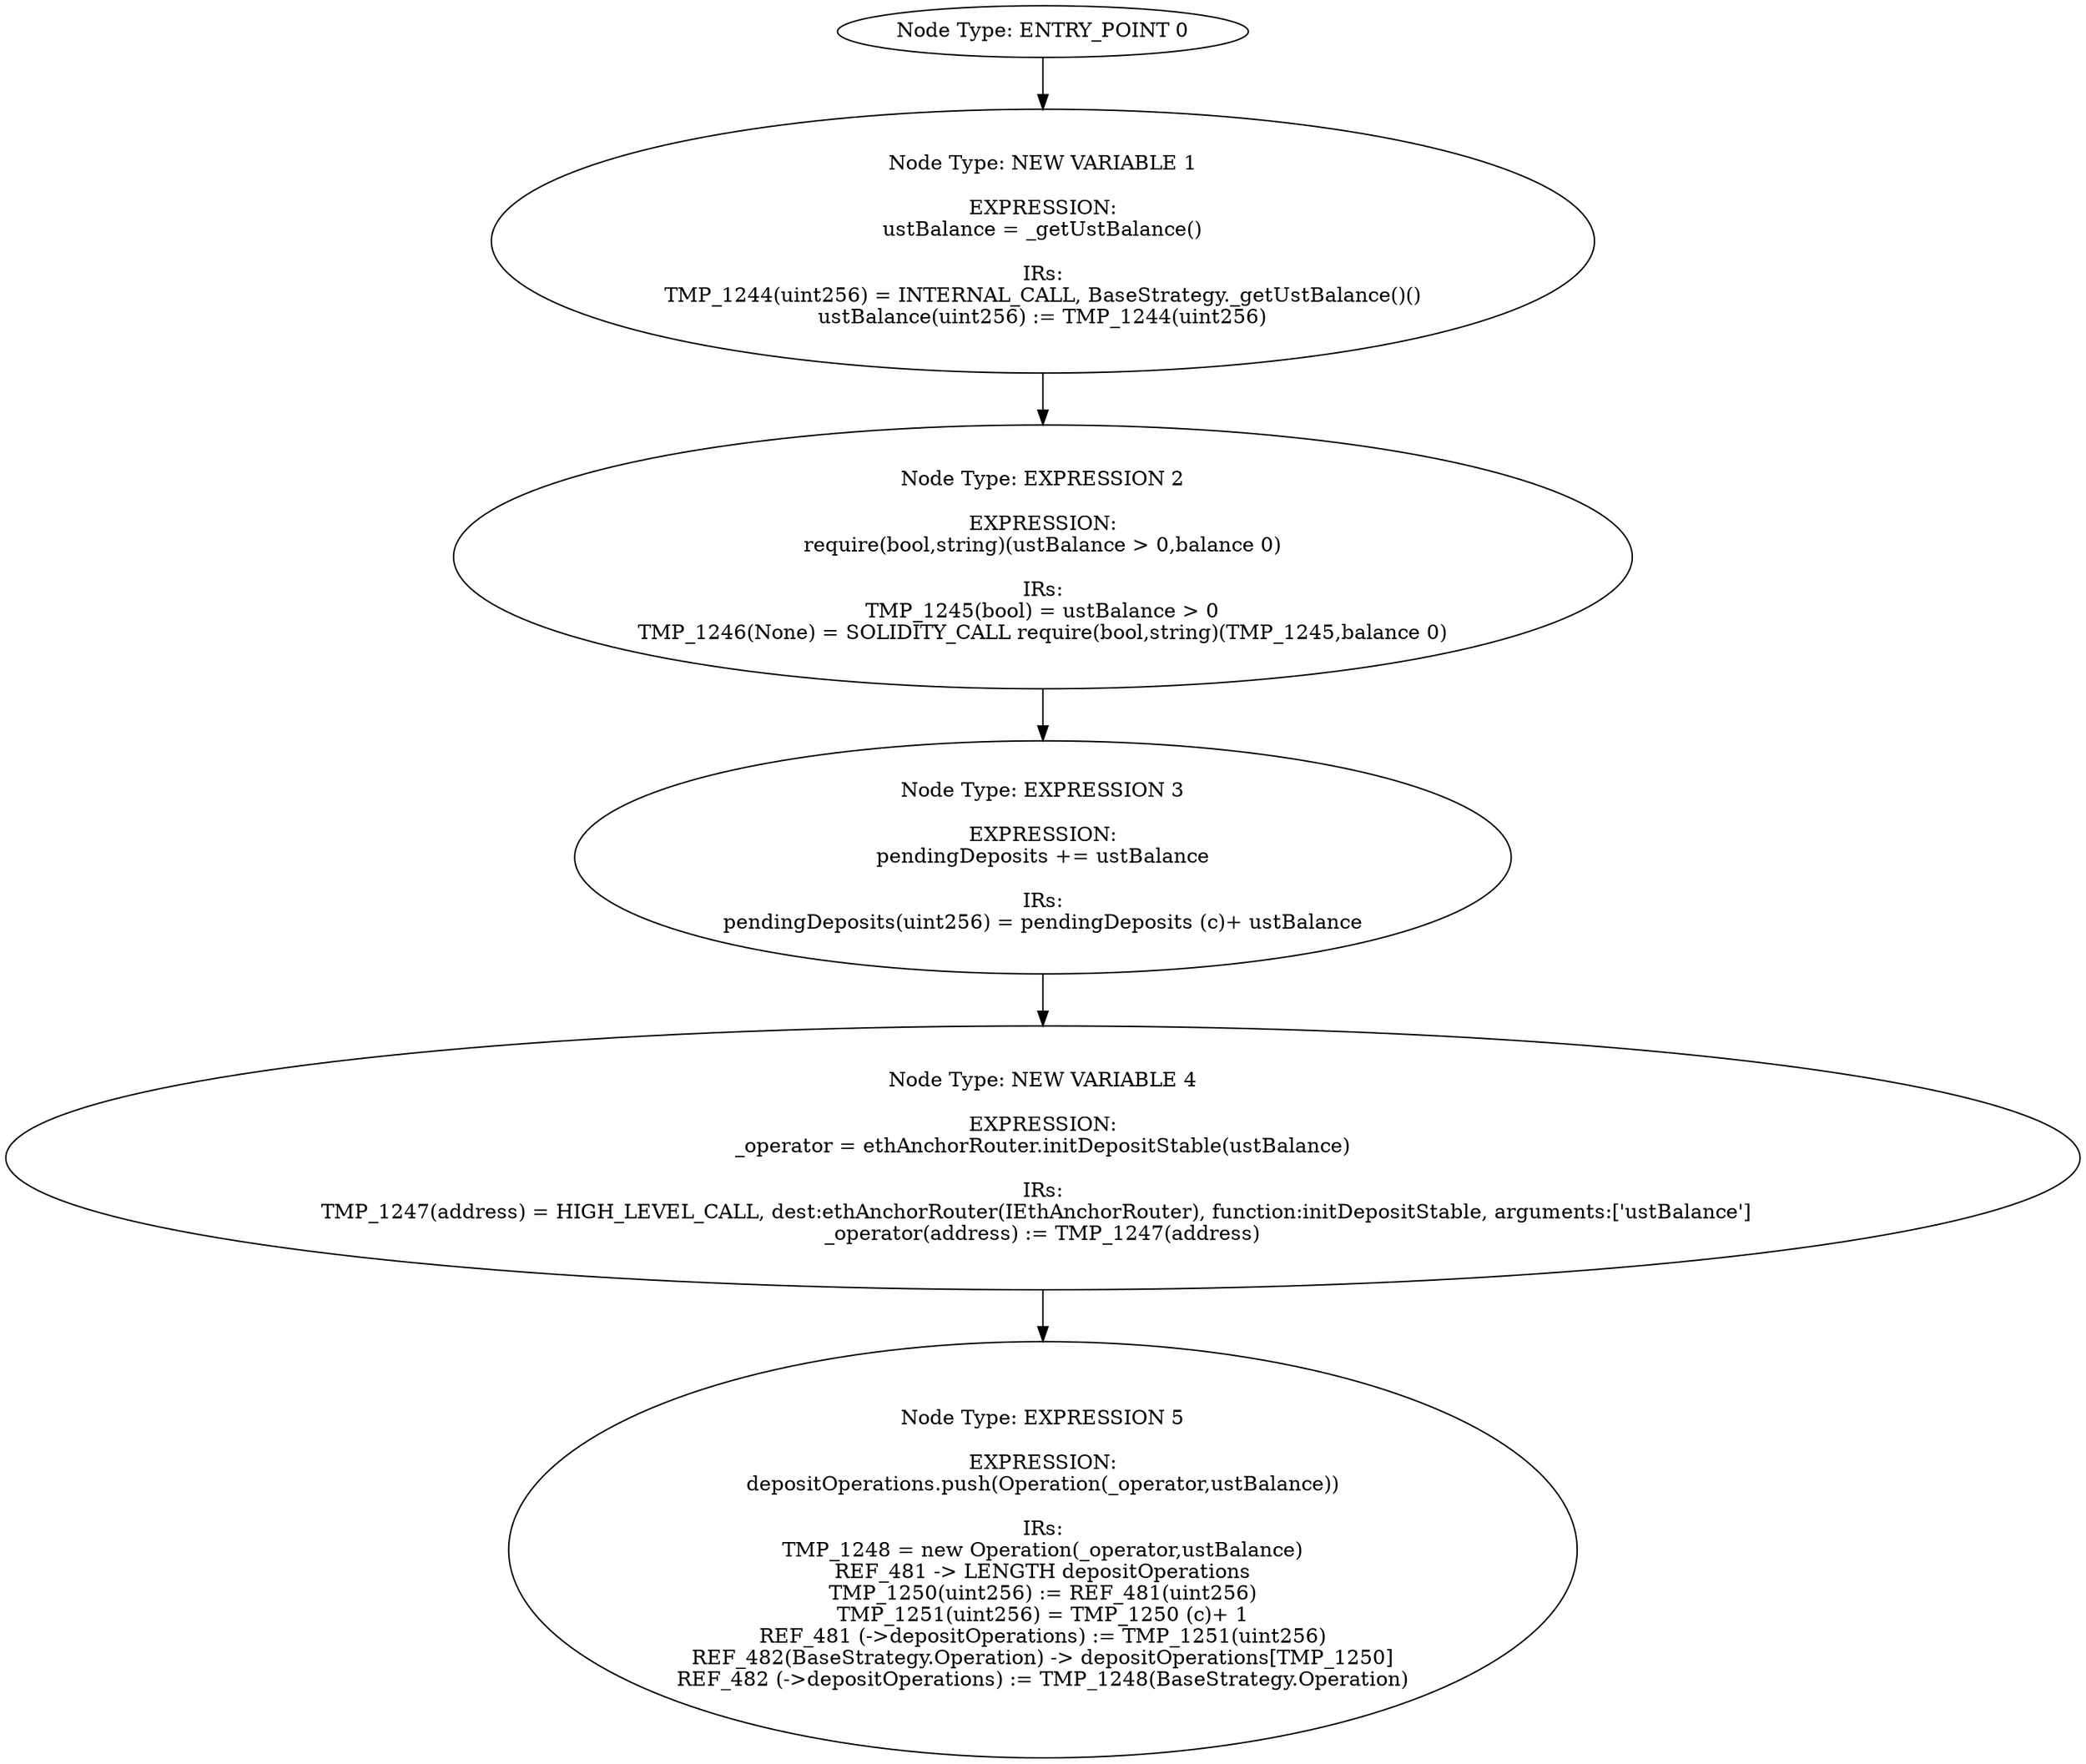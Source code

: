 digraph{
0[label="Node Type: ENTRY_POINT 0
"];
0->1;
1[label="Node Type: NEW VARIABLE 1

EXPRESSION:
ustBalance = _getUstBalance()

IRs:
TMP_1244(uint256) = INTERNAL_CALL, BaseStrategy._getUstBalance()()
ustBalance(uint256) := TMP_1244(uint256)"];
1->2;
2[label="Node Type: EXPRESSION 2

EXPRESSION:
require(bool,string)(ustBalance > 0,balance 0)

IRs:
TMP_1245(bool) = ustBalance > 0
TMP_1246(None) = SOLIDITY_CALL require(bool,string)(TMP_1245,balance 0)"];
2->3;
3[label="Node Type: EXPRESSION 3

EXPRESSION:
pendingDeposits += ustBalance

IRs:
pendingDeposits(uint256) = pendingDeposits (c)+ ustBalance"];
3->4;
4[label="Node Type: NEW VARIABLE 4

EXPRESSION:
_operator = ethAnchorRouter.initDepositStable(ustBalance)

IRs:
TMP_1247(address) = HIGH_LEVEL_CALL, dest:ethAnchorRouter(IEthAnchorRouter), function:initDepositStable, arguments:['ustBalance']  
_operator(address) := TMP_1247(address)"];
4->5;
5[label="Node Type: EXPRESSION 5

EXPRESSION:
depositOperations.push(Operation(_operator,ustBalance))

IRs:
TMP_1248 = new Operation(_operator,ustBalance)
REF_481 -> LENGTH depositOperations
TMP_1250(uint256) := REF_481(uint256)
TMP_1251(uint256) = TMP_1250 (c)+ 1
REF_481 (->depositOperations) := TMP_1251(uint256)
REF_482(BaseStrategy.Operation) -> depositOperations[TMP_1250]
REF_482 (->depositOperations) := TMP_1248(BaseStrategy.Operation)"];
}
